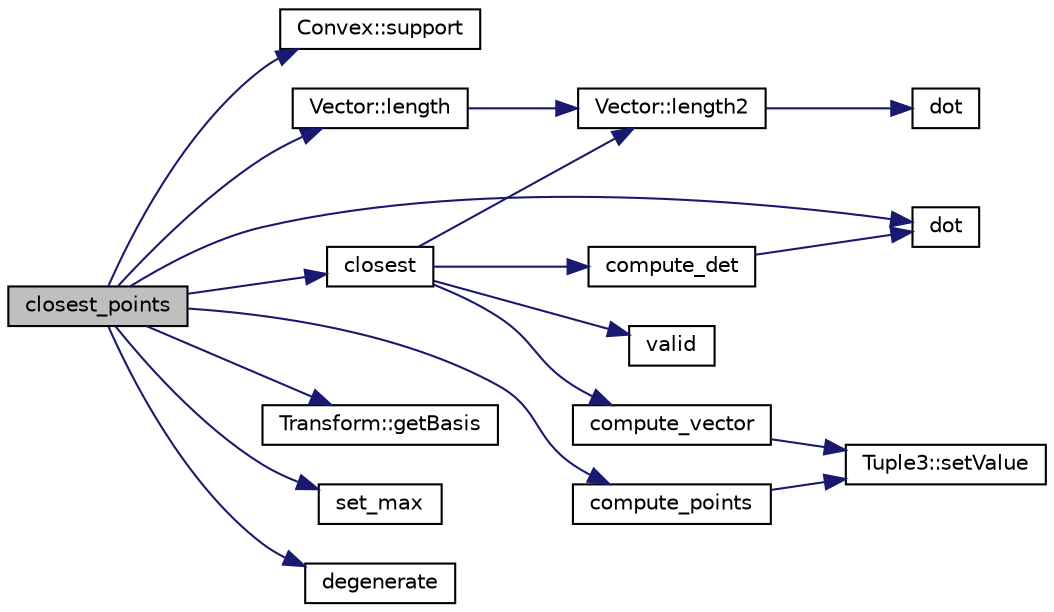 digraph "closest_points"
{
  edge [fontname="Helvetica",fontsize="10",labelfontname="Helvetica",labelfontsize="10"];
  node [fontname="Helvetica",fontsize="10",shape=record];
  rankdir="LR";
  Node1 [label="closest_points",height=0.2,width=0.4,color="black", fillcolor="grey75", style="filled", fontcolor="black"];
  Node1 -> Node2 [color="midnightblue",fontsize="10",style="solid",fontname="Helvetica"];
  Node2 [label="Convex::support",height=0.2,width=0.4,color="black", fillcolor="white", style="filled",URL="$class_convex.html#a131c56e489bc55da5e9df20c1c956dc2"];
  Node1 -> Node3 [color="midnightblue",fontsize="10",style="solid",fontname="Helvetica"];
  Node3 [label="Vector::length",height=0.2,width=0.4,color="black", fillcolor="white", style="filled",URL="$class_vector.html#a0dad2d3f4af84741ae5f7390eba4a09e"];
  Node3 -> Node4 [color="midnightblue",fontsize="10",style="solid",fontname="Helvetica"];
  Node4 [label="Vector::length2",height=0.2,width=0.4,color="black", fillcolor="white", style="filled",URL="$class_vector.html#a8677c48cf107765986e71cd2f23b1b0f"];
  Node4 -> Node5 [color="midnightblue",fontsize="10",style="solid",fontname="Helvetica"];
  Node5 [label="dot",height=0.2,width=0.4,color="black", fillcolor="white", style="filled",URL="$_vector_8h.html#a4e9a20e9955e34afdb3659d68f6935c8"];
  Node1 -> Node6 [color="midnightblue",fontsize="10",style="solid",fontname="Helvetica"];
  Node6 [label="Transform::getBasis",height=0.2,width=0.4,color="black", fillcolor="white", style="filled",URL="$class_transform.html#a8e9a61db370b01cf2c97fc18fc58708d"];
  Node1 -> Node7 [color="midnightblue",fontsize="10",style="solid",fontname="Helvetica"];
  Node7 [label="set_max",height=0.2,width=0.4,color="black", fillcolor="white", style="filled",URL="$_basic_8h.html#a9cf5187d24c80097fc60260e99402198"];
  Node1 -> Node8 [color="midnightblue",fontsize="10",style="solid",fontname="Helvetica"];
  Node8 [label="dot",height=0.2,width=0.4,color="black", fillcolor="white", style="filled",URL="$_quaternion_8h.html#af8cf8caa91dd2209c53a956d41cb26ae"];
  Node1 -> Node9 [color="midnightblue",fontsize="10",style="solid",fontname="Helvetica"];
  Node9 [label="degenerate",height=0.2,width=0.4,color="black", fillcolor="white", style="filled",URL="$_convex_8cpp.html#adefcedd9b8dd1b27d27758783f45e30f"];
  Node1 -> Node10 [color="midnightblue",fontsize="10",style="solid",fontname="Helvetica"];
  Node10 [label="closest",height=0.2,width=0.4,color="black", fillcolor="white", style="filled",URL="$_convex_8cpp.html#a5180cc5215ff67d7edb40ae5c496a63e"];
  Node10 -> Node11 [color="midnightblue",fontsize="10",style="solid",fontname="Helvetica"];
  Node11 [label="compute_det",height=0.2,width=0.4,color="black", fillcolor="white", style="filled",URL="$_convex_8cpp.html#a47f727886ee47085de28eb2402ee93b1"];
  Node11 -> Node8 [color="midnightblue",fontsize="10",style="solid",fontname="Helvetica"];
  Node10 -> Node12 [color="midnightblue",fontsize="10",style="solid",fontname="Helvetica"];
  Node12 [label="valid",height=0.2,width=0.4,color="black", fillcolor="white", style="filled",URL="$_convex_8cpp.html#a60781a687abfe8088029869da10a4e88"];
  Node10 -> Node13 [color="midnightblue",fontsize="10",style="solid",fontname="Helvetica"];
  Node13 [label="compute_vector",height=0.2,width=0.4,color="black", fillcolor="white", style="filled",URL="$_convex_8cpp.html#aaf9364ecd646c1767896492fc94ec8dc"];
  Node13 -> Node14 [color="midnightblue",fontsize="10",style="solid",fontname="Helvetica"];
  Node14 [label="Tuple3::setValue",height=0.2,width=0.4,color="black", fillcolor="white", style="filled",URL="$class_tuple3.html#a3ef593aef12718dc19f9cc0acff26491"];
  Node10 -> Node4 [color="midnightblue",fontsize="10",style="solid",fontname="Helvetica"];
  Node1 -> Node15 [color="midnightblue",fontsize="10",style="solid",fontname="Helvetica"];
  Node15 [label="compute_points",height=0.2,width=0.4,color="black", fillcolor="white", style="filled",URL="$_convex_8cpp.html#a3c86129adbc81887a77438527ae00fb8"];
  Node15 -> Node14 [color="midnightblue",fontsize="10",style="solid",fontname="Helvetica"];
}
